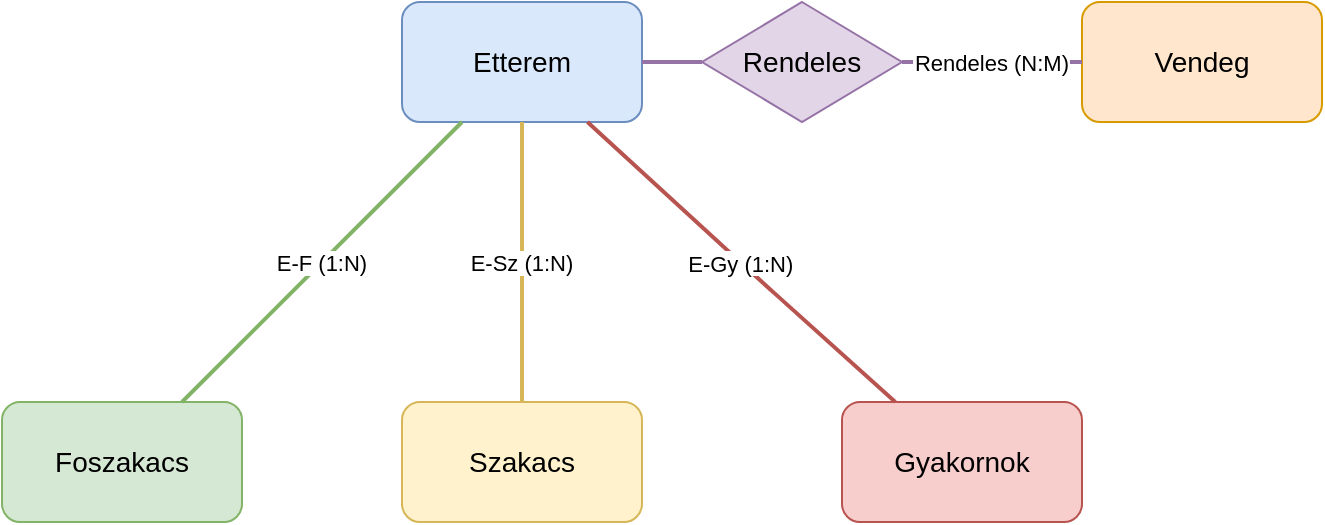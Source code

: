 <mxfile version="28.2.5">
  <diagram id="restaurant-er" name="Restaurant ER Model">
    <mxGraphModel dx="1426" dy="743" grid="1" gridSize="10" guides="1" tooltips="1" connect="1" arrows="1" fold="1" page="1" pageScale="1" pageWidth="850" pageHeight="1100" math="0" shadow="0">
      <root>
        <mxCell id="0" />
        <mxCell id="1" parent="0" />
        <mxCell id="Etterem" value="Etterem" style="shape=rectangle;rounded=1;whiteSpace=wrap;html=1;fillColor=#dae8fc;strokeColor=#6c8ebf;fontSize=14;" parent="1" vertex="1">
          <mxGeometry x="300" y="100" width="120" height="60" as="geometry" />
        </mxCell>
        <mxCell id="Vendeg" value="Vendeg" style="shape=rectangle;rounded=1;whiteSpace=wrap;html=1;fillColor=#ffe6cc;strokeColor=#d79b00;fontSize=14;" parent="1" vertex="1">
          <mxGeometry x="640" y="100" width="120" height="60" as="geometry" />
        </mxCell>
        <mxCell id="Foszakacs" value="Foszakacs" style="shape=rectangle;rounded=1;whiteSpace=wrap;html=1;fillColor=#d5e8d4;strokeColor=#82b366;fontSize=14;" parent="1" vertex="1">
          <mxGeometry x="100" y="300" width="120" height="60" as="geometry" />
        </mxCell>
        <mxCell id="Szakacs" value="Szakacs" style="shape=rectangle;rounded=1;whiteSpace=wrap;html=1;fillColor=#fff2cc;strokeColor=#d6b656;fontSize=14;" parent="1" vertex="1">
          <mxGeometry x="300" y="300" width="120" height="60" as="geometry" />
        </mxCell>
        <mxCell id="Gyakornok" value="Gyakornok" style="shape=rectangle;rounded=1;whiteSpace=wrap;html=1;fillColor=#f8cecc;strokeColor=#b85450;fontSize=14;" parent="1" vertex="1">
          <mxGeometry x="520" y="300" width="120" height="60" as="geometry" />
        </mxCell>
        <mxCell id="E-F" value="E-F (1:N)" style="endArrow=none;strokeColor=#82b366;strokeWidth=2;" parent="1" source="Etterem" target="Foszakacs" edge="1">
          <mxGeometry relative="1" as="geometry" />
        </mxCell>
        <mxCell id="E-Sz" value="E-Sz (1:N)" style="endArrow=none;strokeColor=#d6b656;strokeWidth=2;" parent="1" source="Etterem" target="Szakacs" edge="1">
          <mxGeometry relative="1" as="geometry" />
        </mxCell>
        <mxCell id="E-Gy" value="E-Gy (1:N)" style="endArrow=none;strokeColor=#b85450;strokeWidth=2;" parent="1" source="Etterem" target="Gyakornok" edge="1">
          <mxGeometry relative="1" as="geometry">
            <Array as="points">
              <mxPoint x="480" y="240" />
            </Array>
          </mxGeometry>
        </mxCell>
        <mxCell id="RendelesKapcsolat" value="Rendeles (N:M)" style="endArrow=none;strokeColor=#9673a6;strokeWidth=2;" parent="1" source="Rendeles" target="Vendeg" edge="1">
          <mxGeometry relative="1" as="geometry" />
        </mxCell>
        <mxCell id="kuXb71D4XmRfAVNYx4lL-1" value="" style="endArrow=none;strokeColor=#9673a6;strokeWidth=2;" edge="1" parent="1" source="Etterem" target="Rendeles">
          <mxGeometry relative="1" as="geometry">
            <mxPoint x="420" y="130" as="sourcePoint" />
            <mxPoint x="600" y="130" as="targetPoint" />
          </mxGeometry>
        </mxCell>
        <mxCell id="Rendeles" value="Rendeles" style="shape=rhombus;whiteSpace=wrap;html=1;fillColor=#e1d5e7;strokeColor=#9673a6;fontSize=14;" parent="1" vertex="1">
          <mxGeometry x="450" y="100" width="100" height="60" as="geometry" />
        </mxCell>
      </root>
    </mxGraphModel>
  </diagram>
</mxfile>
